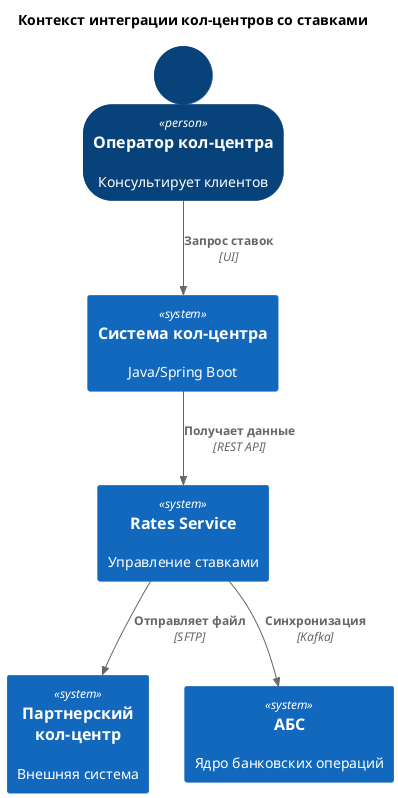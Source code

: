 @startuml
title Контекст интеграции кол-центров со ставками

top to bottom direction

!include <C4/C4_CONTEXT>
SHOW_PERSON_OUTLINE()

Person(operator, "Оператор кол-центра", "Консультирует клиентов")
System(call_center, "Система кол-центра", "Java/Spring Boot")
System(partner, "Партнерский кол-центр", "Внешняя система")
System(абс, "АБС", "Ядро банковских операций")
System(rates_service, "Rates Service", "Управление ставками")

Rel(operator, call_center, "Запрос ставок", "UI")
Rel(call_center, rates_service, "Получает данные", "REST API")
Rel(rates_service, абс, "Синхронизация", "Kafka")
Rel(rates_service, partner, "Отправляет файл", "SFTP")
@enduml